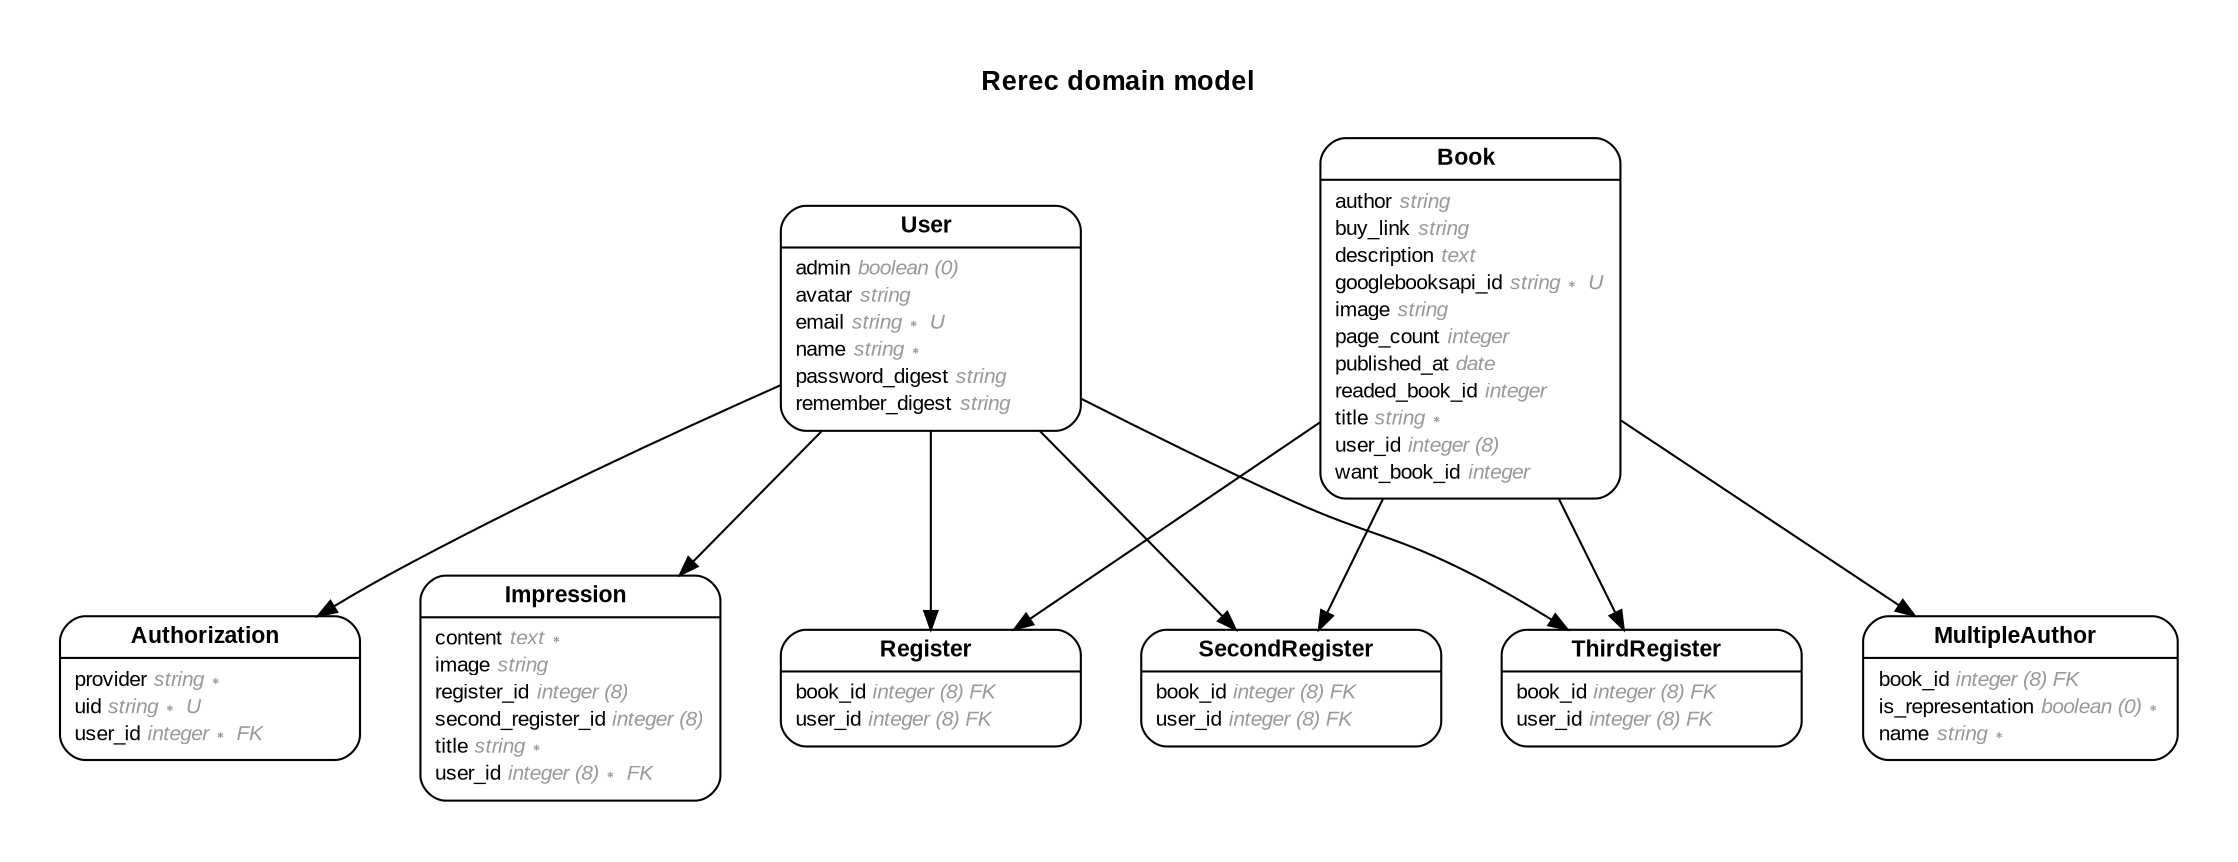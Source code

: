 digraph Rerec {
rankdir = "LR";
ranksep = "0.5";
nodesep = "0.4";
pad = "0.4,0.4";
margin = "0,0";
concentrate = "true";
labelloc = "t";
fontsize = "13";
fontname = "Arial Bold";
splines = "spline";
node[ shape  =  "Mrecord" , fontsize  =  "10" , fontname  =  "Arial" , margin  =  "0.07,0.05" , penwidth  =  "1.0"];
edge[ fontname  =  "Arial" , fontsize  =  "7" , dir  =  "both" , arrowsize  =  "0.9" , penwidth  =  "1.0" , labelangle  =  "32" , labeldistance  =  "1.8"];
rankdir = "TB";
label = "Rerec domain model\n\n";
m_Authorization [label = <{<table border="0" align="center" cellspacing="0.5" cellpadding="0" width="134">
  <tr><td align="center" valign="bottom" width="130"><font face="Arial Bold" point-size="11">Authorization</font></td></tr>
</table>
|
<table border="0" align="left" cellspacing="2" cellpadding="0" width="134">
  <tr><td align="left" width="130" port="provider">provider <font face="Arial Italic" color="grey60">string ∗</font></td></tr>
  <tr><td align="left" width="130" port="uid">uid <font face="Arial Italic" color="grey60">string ∗ U</font></td></tr>
  <tr><td align="left" width="130" port="user_id">user_id <font face="Arial Italic" color="grey60">integer ∗ FK</font></td></tr>
</table>
}>];
m_Book [label = <{<table border="0" align="center" cellspacing="0.5" cellpadding="0" width="134">
  <tr><td align="center" valign="bottom" width="130"><font face="Arial Bold" point-size="11">Book</font></td></tr>
</table>
|
<table border="0" align="left" cellspacing="2" cellpadding="0" width="134">
  <tr><td align="left" width="130" port="author">author <font face="Arial Italic" color="grey60">string</font></td></tr>
  <tr><td align="left" width="130" port="buy_link">buy_link <font face="Arial Italic" color="grey60">string</font></td></tr>
  <tr><td align="left" width="130" port="description">description <font face="Arial Italic" color="grey60">text</font></td></tr>
  <tr><td align="left" width="130" port="googlebooksapi_id">googlebooksapi_id <font face="Arial Italic" color="grey60">string ∗ U</font></td></tr>
  <tr><td align="left" width="130" port="image">image <font face="Arial Italic" color="grey60">string</font></td></tr>
  <tr><td align="left" width="130" port="page_count">page_count <font face="Arial Italic" color="grey60">integer</font></td></tr>
  <tr><td align="left" width="130" port="published_at">published_at <font face="Arial Italic" color="grey60">date</font></td></tr>
  <tr><td align="left" width="130" port="readed_book_id">readed_book_id <font face="Arial Italic" color="grey60">integer</font></td></tr>
  <tr><td align="left" width="130" port="title">title <font face="Arial Italic" color="grey60">string ∗</font></td></tr>
  <tr><td align="left" width="130" port="user_id">user_id <font face="Arial Italic" color="grey60">integer (8)</font></td></tr>
  <tr><td align="left" width="130" port="want_book_id">want_book_id <font face="Arial Italic" color="grey60">integer</font></td></tr>
</table>
}>];
m_Impression [label = <{<table border="0" align="center" cellspacing="0.5" cellpadding="0" width="134">
  <tr><td align="center" valign="bottom" width="130"><font face="Arial Bold" point-size="11">Impression</font></td></tr>
</table>
|
<table border="0" align="left" cellspacing="2" cellpadding="0" width="134">
  <tr><td align="left" width="130" port="content">content <font face="Arial Italic" color="grey60">text ∗</font></td></tr>
  <tr><td align="left" width="130" port="image">image <font face="Arial Italic" color="grey60">string</font></td></tr>
  <tr><td align="left" width="130" port="register_id">register_id <font face="Arial Italic" color="grey60">integer (8)</font></td></tr>
  <tr><td align="left" width="130" port="second_register_id">second_register_id <font face="Arial Italic" color="grey60">integer (8)</font></td></tr>
  <tr><td align="left" width="130" port="title">title <font face="Arial Italic" color="grey60">string ∗</font></td></tr>
  <tr><td align="left" width="130" port="user_id">user_id <font face="Arial Italic" color="grey60">integer (8) ∗ FK</font></td></tr>
</table>
}>];
m_MultipleAuthor [label = <{<table border="0" align="center" cellspacing="0.5" cellpadding="0" width="134">
  <tr><td align="center" valign="bottom" width="130"><font face="Arial Bold" point-size="11">MultipleAuthor</font></td></tr>
</table>
|
<table border="0" align="left" cellspacing="2" cellpadding="0" width="134">
  <tr><td align="left" width="130" port="book_id">book_id <font face="Arial Italic" color="grey60">integer (8) FK</font></td></tr>
  <tr><td align="left" width="130" port="is_representation">is_representation <font face="Arial Italic" color="grey60">boolean (0) ∗</font></td></tr>
  <tr><td align="left" width="130" port="name">name <font face="Arial Italic" color="grey60">string ∗</font></td></tr>
</table>
}>];
m_Register [label = <{<table border="0" align="center" cellspacing="0.5" cellpadding="0" width="134">
  <tr><td align="center" valign="bottom" width="130"><font face="Arial Bold" point-size="11">Register</font></td></tr>
</table>
|
<table border="0" align="left" cellspacing="2" cellpadding="0" width="134">
  <tr><td align="left" width="130" port="book_id">book_id <font face="Arial Italic" color="grey60">integer (8) FK</font></td></tr>
  <tr><td align="left" width="130" port="user_id">user_id <font face="Arial Italic" color="grey60">integer (8) FK</font></td></tr>
</table>
}>];
m_SecondRegister [label = <{<table border="0" align="center" cellspacing="0.5" cellpadding="0" width="134">
  <tr><td align="center" valign="bottom" width="130"><font face="Arial Bold" point-size="11">SecondRegister</font></td></tr>
</table>
|
<table border="0" align="left" cellspacing="2" cellpadding="0" width="134">
  <tr><td align="left" width="130" port="book_id">book_id <font face="Arial Italic" color="grey60">integer (8) FK</font></td></tr>
  <tr><td align="left" width="130" port="user_id">user_id <font face="Arial Italic" color="grey60">integer (8) FK</font></td></tr>
</table>
}>];
m_ThirdRegister [label = <{<table border="0" align="center" cellspacing="0.5" cellpadding="0" width="134">
  <tr><td align="center" valign="bottom" width="130"><font face="Arial Bold" point-size="11">ThirdRegister</font></td></tr>
</table>
|
<table border="0" align="left" cellspacing="2" cellpadding="0" width="134">
  <tr><td align="left" width="130" port="book_id">book_id <font face="Arial Italic" color="grey60">integer (8) FK</font></td></tr>
  <tr><td align="left" width="130" port="user_id">user_id <font face="Arial Italic" color="grey60">integer (8) FK</font></td></tr>
</table>
}>];
m_User [label = <{<table border="0" align="center" cellspacing="0.5" cellpadding="0" width="134">
  <tr><td align="center" valign="bottom" width="130"><font face="Arial Bold" point-size="11">User</font></td></tr>
</table>
|
<table border="0" align="left" cellspacing="2" cellpadding="0" width="134">
  <tr><td align="left" width="130" port="admin">admin <font face="Arial Italic" color="grey60">boolean (0)</font></td></tr>
  <tr><td align="left" width="130" port="avatar">avatar <font face="Arial Italic" color="grey60">string</font></td></tr>
  <tr><td align="left" width="130" port="email">email <font face="Arial Italic" color="grey60">string ∗ U</font></td></tr>
  <tr><td align="left" width="130" port="name">name <font face="Arial Italic" color="grey60">string ∗</font></td></tr>
  <tr><td align="left" width="130" port="password_digest">password_digest <font face="Arial Italic" color="grey60">string</font></td></tr>
  <tr><td align="left" width="130" port="remember_digest">remember_digest <font face="Arial Italic" color="grey60">string</font></td></tr>
</table>
}>];
  m_User -> m_Authorization [arrowhead = "normal", arrowtail = "none", weight = "2"];
  m_Book -> m_Register [arrowhead = "normal", arrowtail = "none", weight = "2"];
  m_Book -> m_SecondRegister [arrowhead = "normal", arrowtail = "none", weight = "2"];
  m_Book -> m_ThirdRegister [arrowhead = "normal", arrowtail = "none", weight = "2"];
  m_Book -> m_MultipleAuthor [arrowhead = "normal", arrowtail = "none", weight = "2"];
  m_User -> m_Impression [arrowhead = "normal", arrowtail = "none", weight = "2"];
  m_User -> m_Register [arrowhead = "normal", arrowtail = "none", weight = "2"];
  m_User -> m_SecondRegister [arrowhead = "normal", arrowtail = "none", weight = "2"];
  m_User -> m_ThirdRegister [arrowhead = "normal", arrowtail = "none", weight = "2"];
}
